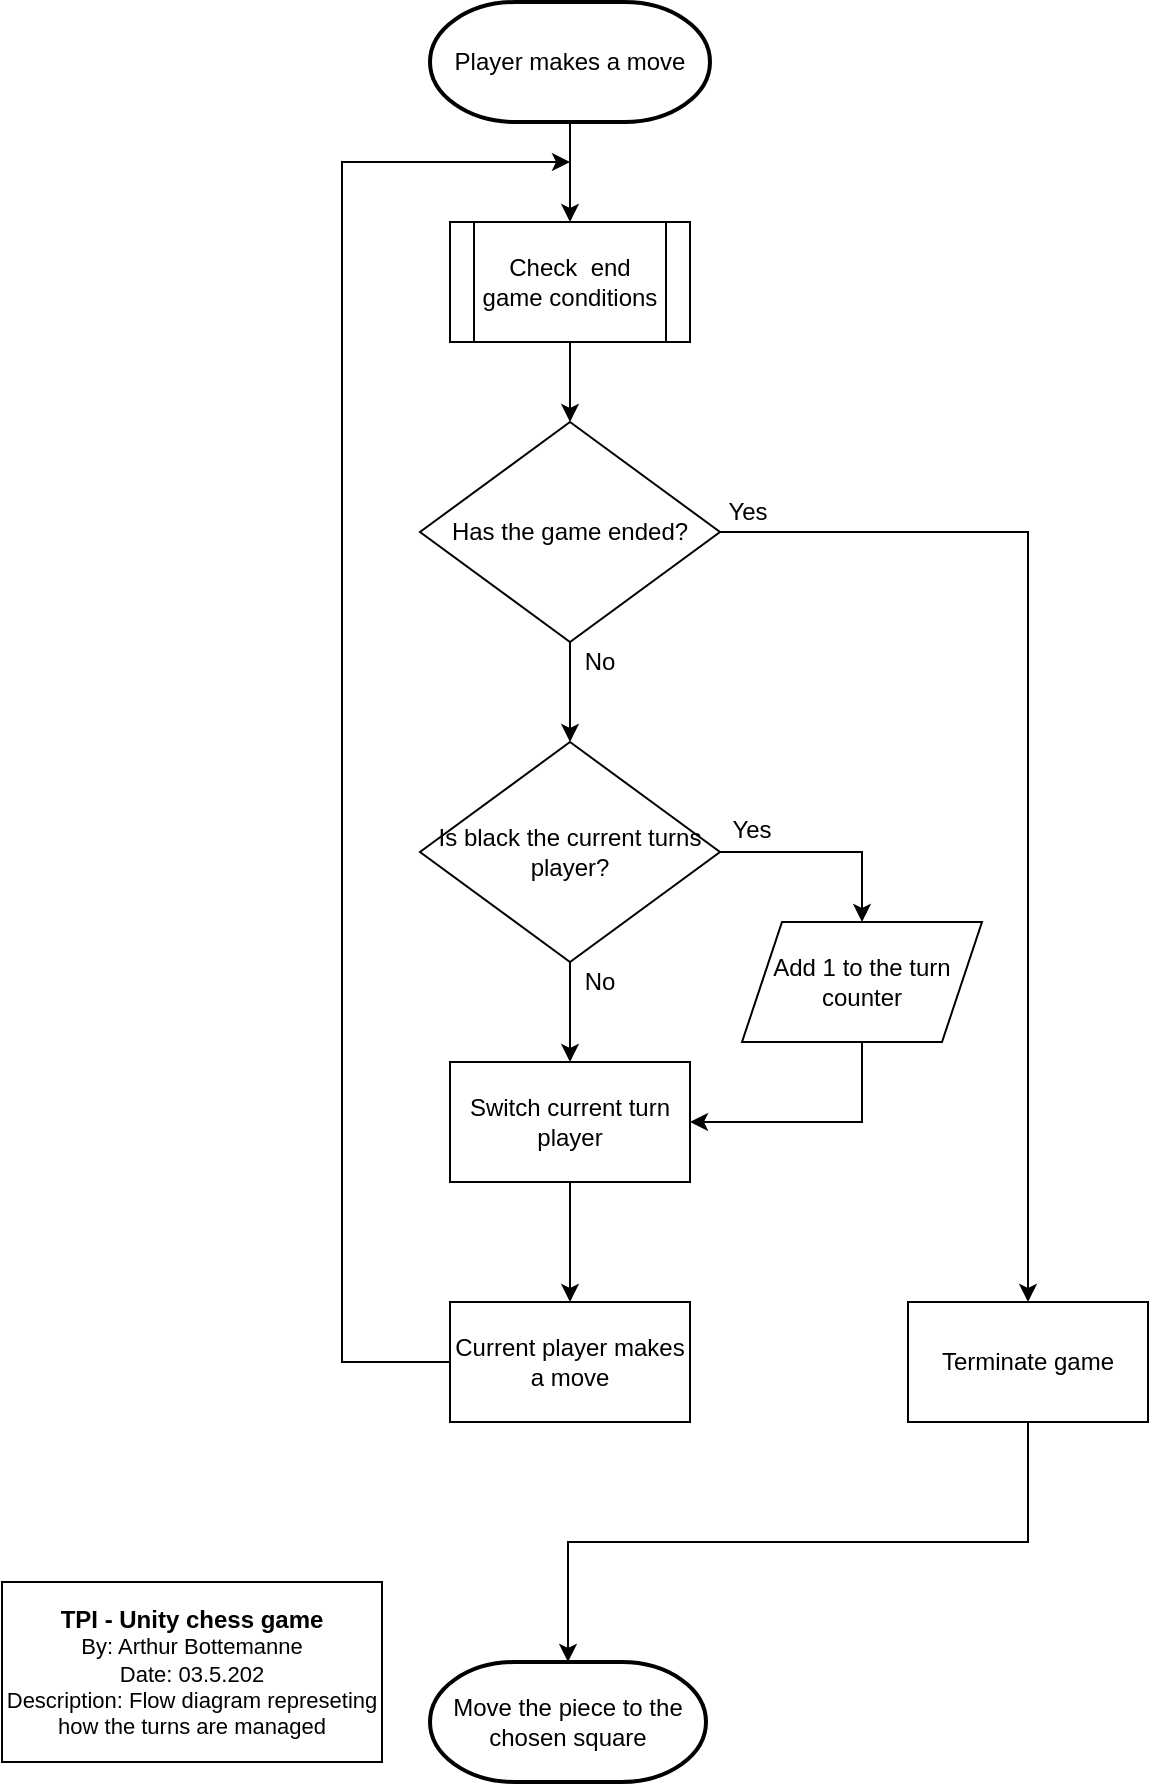 <mxfile version="24.2.5" type="device">
  <diagram id="C5RBs43oDa-KdzZeNtuy" name="Page-1">
    <mxGraphModel dx="1434" dy="844" grid="1" gridSize="10" guides="1" tooltips="1" connect="1" arrows="1" fold="1" page="1" pageScale="1" pageWidth="827" pageHeight="1169" math="0" shadow="0">
      <root>
        <mxCell id="WIyWlLk6GJQsqaUBKTNV-0" />
        <mxCell id="WIyWlLk6GJQsqaUBKTNV-1" parent="WIyWlLk6GJQsqaUBKTNV-0" />
        <mxCell id="g7485tYvmnfSg67BCP8d-4" style="edgeStyle=orthogonalEdgeStyle;rounded=0;orthogonalLoop=1;jettySize=auto;html=1;" parent="WIyWlLk6GJQsqaUBKTNV-1" source="0CLc59LkIKmxqNBZDnAn-2" target="g7485tYvmnfSg67BCP8d-3" edge="1">
          <mxGeometry relative="1" as="geometry" />
        </mxCell>
        <mxCell id="0CLc59LkIKmxqNBZDnAn-2" value="Player&lt;span style=&quot;background-color: initial;&quot;&gt;&amp;nbsp;makes a move&lt;/span&gt;" style="strokeWidth=2;html=1;shape=mxgraph.flowchart.terminator;whiteSpace=wrap;" parent="WIyWlLk6GJQsqaUBKTNV-1" vertex="1">
          <mxGeometry x="344" y="30" width="140" height="60" as="geometry" />
        </mxCell>
        <mxCell id="0CLc59LkIKmxqNBZDnAn-19" value="Move the piece to the chosen square" style="strokeWidth=2;html=1;shape=mxgraph.flowchart.terminator;whiteSpace=wrap;" parent="WIyWlLk6GJQsqaUBKTNV-1" vertex="1">
          <mxGeometry x="344" y="860" width="138" height="60" as="geometry" />
        </mxCell>
        <mxCell id="0CLc59LkIKmxqNBZDnAn-25" value="Yes" style="text;strokeColor=none;align=center;fillColor=none;html=1;verticalAlign=middle;whiteSpace=wrap;rounded=0;" parent="WIyWlLk6GJQsqaUBKTNV-1" vertex="1">
          <mxGeometry x="488" y="275" width="30" height="20" as="geometry" />
        </mxCell>
        <mxCell id="0CLc59LkIKmxqNBZDnAn-28" value="No" style="text;strokeColor=none;align=center;fillColor=none;html=1;verticalAlign=middle;whiteSpace=wrap;rounded=0;" parent="WIyWlLk6GJQsqaUBKTNV-1" vertex="1">
          <mxGeometry x="414" y="350" width="30" height="20" as="geometry" />
        </mxCell>
        <mxCell id="g7485tYvmnfSg67BCP8d-11" style="edgeStyle=orthogonalEdgeStyle;rounded=0;orthogonalLoop=1;jettySize=auto;html=1;entryX=0.5;entryY=0;entryDx=0;entryDy=0;" parent="WIyWlLk6GJQsqaUBKTNV-1" source="g7485tYvmnfSg67BCP8d-3" target="g7485tYvmnfSg67BCP8d-10" edge="1">
          <mxGeometry relative="1" as="geometry" />
        </mxCell>
        <mxCell id="g7485tYvmnfSg67BCP8d-3" value="Check&amp;nbsp; end game conditions" style="shape=process;whiteSpace=wrap;html=1;backgroundOutline=1;" parent="WIyWlLk6GJQsqaUBKTNV-1" vertex="1">
          <mxGeometry x="354" y="140" width="120" height="60" as="geometry" />
        </mxCell>
        <mxCell id="g7485tYvmnfSg67BCP8d-14" value="" style="edgeStyle=orthogonalEdgeStyle;rounded=0;orthogonalLoop=1;jettySize=auto;html=1;" parent="WIyWlLk6GJQsqaUBKTNV-1" source="g7485tYvmnfSg67BCP8d-10" target="g7485tYvmnfSg67BCP8d-13" edge="1">
          <mxGeometry relative="1" as="geometry" />
        </mxCell>
        <mxCell id="g7485tYvmnfSg67BCP8d-44" style="edgeStyle=orthogonalEdgeStyle;rounded=0;orthogonalLoop=1;jettySize=auto;html=1;entryX=0.5;entryY=0;entryDx=0;entryDy=0;" parent="WIyWlLk6GJQsqaUBKTNV-1" source="g7485tYvmnfSg67BCP8d-10" target="g7485tYvmnfSg67BCP8d-31" edge="1">
          <mxGeometry relative="1" as="geometry" />
        </mxCell>
        <mxCell id="g7485tYvmnfSg67BCP8d-10" value="Has the game ended?" style="rhombus;whiteSpace=wrap;html=1;rounded=0;" parent="WIyWlLk6GJQsqaUBKTNV-1" vertex="1">
          <mxGeometry x="339" y="240" width="150" height="110" as="geometry" />
        </mxCell>
        <mxCell id="g7485tYvmnfSg67BCP8d-13" value="Terminate game" style="whiteSpace=wrap;html=1;rounded=0;" parent="WIyWlLk6GJQsqaUBKTNV-1" vertex="1">
          <mxGeometry x="583" y="680" width="120" height="60" as="geometry" />
        </mxCell>
        <mxCell id="g7485tYvmnfSg67BCP8d-19" value="" style="edgeStyle=orthogonalEdgeStyle;rounded=0;orthogonalLoop=1;jettySize=auto;html=1;" parent="WIyWlLk6GJQsqaUBKTNV-1" source="g7485tYvmnfSg67BCP8d-16" target="g7485tYvmnfSg67BCP8d-18" edge="1">
          <mxGeometry relative="1" as="geometry" />
        </mxCell>
        <mxCell id="g7485tYvmnfSg67BCP8d-16" value="Switch current turn player" style="whiteSpace=wrap;html=1;rounded=0;" parent="WIyWlLk6GJQsqaUBKTNV-1" vertex="1">
          <mxGeometry x="354" y="560" width="120" height="60" as="geometry" />
        </mxCell>
        <mxCell id="g7485tYvmnfSg67BCP8d-42" style="edgeStyle=orthogonalEdgeStyle;rounded=0;orthogonalLoop=1;jettySize=auto;html=1;" parent="WIyWlLk6GJQsqaUBKTNV-1" source="g7485tYvmnfSg67BCP8d-18" edge="1">
          <mxGeometry relative="1" as="geometry">
            <mxPoint x="414" y="110" as="targetPoint" />
            <Array as="points">
              <mxPoint x="300" y="710" />
              <mxPoint x="300" y="110" />
            </Array>
          </mxGeometry>
        </mxCell>
        <mxCell id="g7485tYvmnfSg67BCP8d-18" value="Current player makes a move" style="whiteSpace=wrap;html=1;rounded=0;" parent="WIyWlLk6GJQsqaUBKTNV-1" vertex="1">
          <mxGeometry x="354" y="680" width="120" height="60" as="geometry" />
        </mxCell>
        <mxCell id="g7485tYvmnfSg67BCP8d-35" style="edgeStyle=orthogonalEdgeStyle;rounded=0;orthogonalLoop=1;jettySize=auto;html=1;entryX=1;entryY=0.5;entryDx=0;entryDy=0;" parent="WIyWlLk6GJQsqaUBKTNV-1" source="g7485tYvmnfSg67BCP8d-20" target="g7485tYvmnfSg67BCP8d-16" edge="1">
          <mxGeometry relative="1" as="geometry">
            <Array as="points">
              <mxPoint x="560" y="590" />
            </Array>
          </mxGeometry>
        </mxCell>
        <mxCell id="g7485tYvmnfSg67BCP8d-20" value="Add 1 to the turn counter" style="shape=parallelogram;perimeter=parallelogramPerimeter;whiteSpace=wrap;html=1;fixedSize=1;rounded=0;" parent="WIyWlLk6GJQsqaUBKTNV-1" vertex="1">
          <mxGeometry x="500" y="490" width="120" height="60" as="geometry" />
        </mxCell>
        <mxCell id="g7485tYvmnfSg67BCP8d-34" style="edgeStyle=orthogonalEdgeStyle;rounded=0;orthogonalLoop=1;jettySize=auto;html=1;entryX=0.5;entryY=0;entryDx=0;entryDy=0;" parent="WIyWlLk6GJQsqaUBKTNV-1" source="g7485tYvmnfSg67BCP8d-31" target="g7485tYvmnfSg67BCP8d-16" edge="1">
          <mxGeometry relative="1" as="geometry" />
        </mxCell>
        <mxCell id="g7485tYvmnfSg67BCP8d-31" value="Is black the current turns player?" style="rhombus;whiteSpace=wrap;html=1;rounded=0;" parent="WIyWlLk6GJQsqaUBKTNV-1" vertex="1">
          <mxGeometry x="339" y="400" width="150" height="110" as="geometry" />
        </mxCell>
        <mxCell id="g7485tYvmnfSg67BCP8d-33" style="edgeStyle=orthogonalEdgeStyle;rounded=0;orthogonalLoop=1;jettySize=auto;html=1;entryX=0.5;entryY=0;entryDx=0;entryDy=0;entryPerimeter=0;" parent="WIyWlLk6GJQsqaUBKTNV-1" source="g7485tYvmnfSg67BCP8d-31" target="g7485tYvmnfSg67BCP8d-20" edge="1">
          <mxGeometry relative="1" as="geometry" />
        </mxCell>
        <mxCell id="g7485tYvmnfSg67BCP8d-37" style="edgeStyle=orthogonalEdgeStyle;rounded=0;orthogonalLoop=1;jettySize=auto;html=1;entryX=0.5;entryY=0;entryDx=0;entryDy=0;entryPerimeter=0;" parent="WIyWlLk6GJQsqaUBKTNV-1" source="g7485tYvmnfSg67BCP8d-13" target="0CLc59LkIKmxqNBZDnAn-19" edge="1">
          <mxGeometry relative="1" as="geometry">
            <Array as="points">
              <mxPoint x="643" y="800" />
              <mxPoint x="413" y="800" />
            </Array>
          </mxGeometry>
        </mxCell>
        <mxCell id="g7485tYvmnfSg67BCP8d-38" value="Yes" style="text;strokeColor=none;align=center;fillColor=none;html=1;verticalAlign=middle;whiteSpace=wrap;rounded=0;" parent="WIyWlLk6GJQsqaUBKTNV-1" vertex="1">
          <mxGeometry x="490" y="434" width="30" height="20" as="geometry" />
        </mxCell>
        <mxCell id="g7485tYvmnfSg67BCP8d-43" value="No" style="text;strokeColor=none;align=center;fillColor=none;html=1;verticalAlign=middle;whiteSpace=wrap;rounded=0;" parent="WIyWlLk6GJQsqaUBKTNV-1" vertex="1">
          <mxGeometry x="414" y="510" width="30" height="20" as="geometry" />
        </mxCell>
        <mxCell id="wDpKU9NJdC8It84Mhzd_-0" value="&lt;b&gt;TPI - Unity chess game&lt;/b&gt;&lt;div style=&quot;font-size: 11px;&quot;&gt;&lt;font style=&quot;font-size: 11px;&quot;&gt;By: Arthur Bottemanne&lt;/font&gt;&lt;/div&gt;&lt;div style=&quot;font-size: 11px;&quot;&gt;&lt;font style=&quot;font-size: 11px;&quot;&gt;Date: 03.5.202&lt;/font&gt;&lt;/div&gt;&lt;div style=&quot;font-size: 11px;&quot;&gt;&lt;font style=&quot;font-size: 11px;&quot;&gt;Description: Flow diagram represeting how the turns are managed&lt;/font&gt;&lt;/div&gt;" style="rounded=0;whiteSpace=wrap;html=1;" vertex="1" parent="WIyWlLk6GJQsqaUBKTNV-1">
          <mxGeometry x="130" y="820" width="190" height="90" as="geometry" />
        </mxCell>
      </root>
    </mxGraphModel>
  </diagram>
</mxfile>
